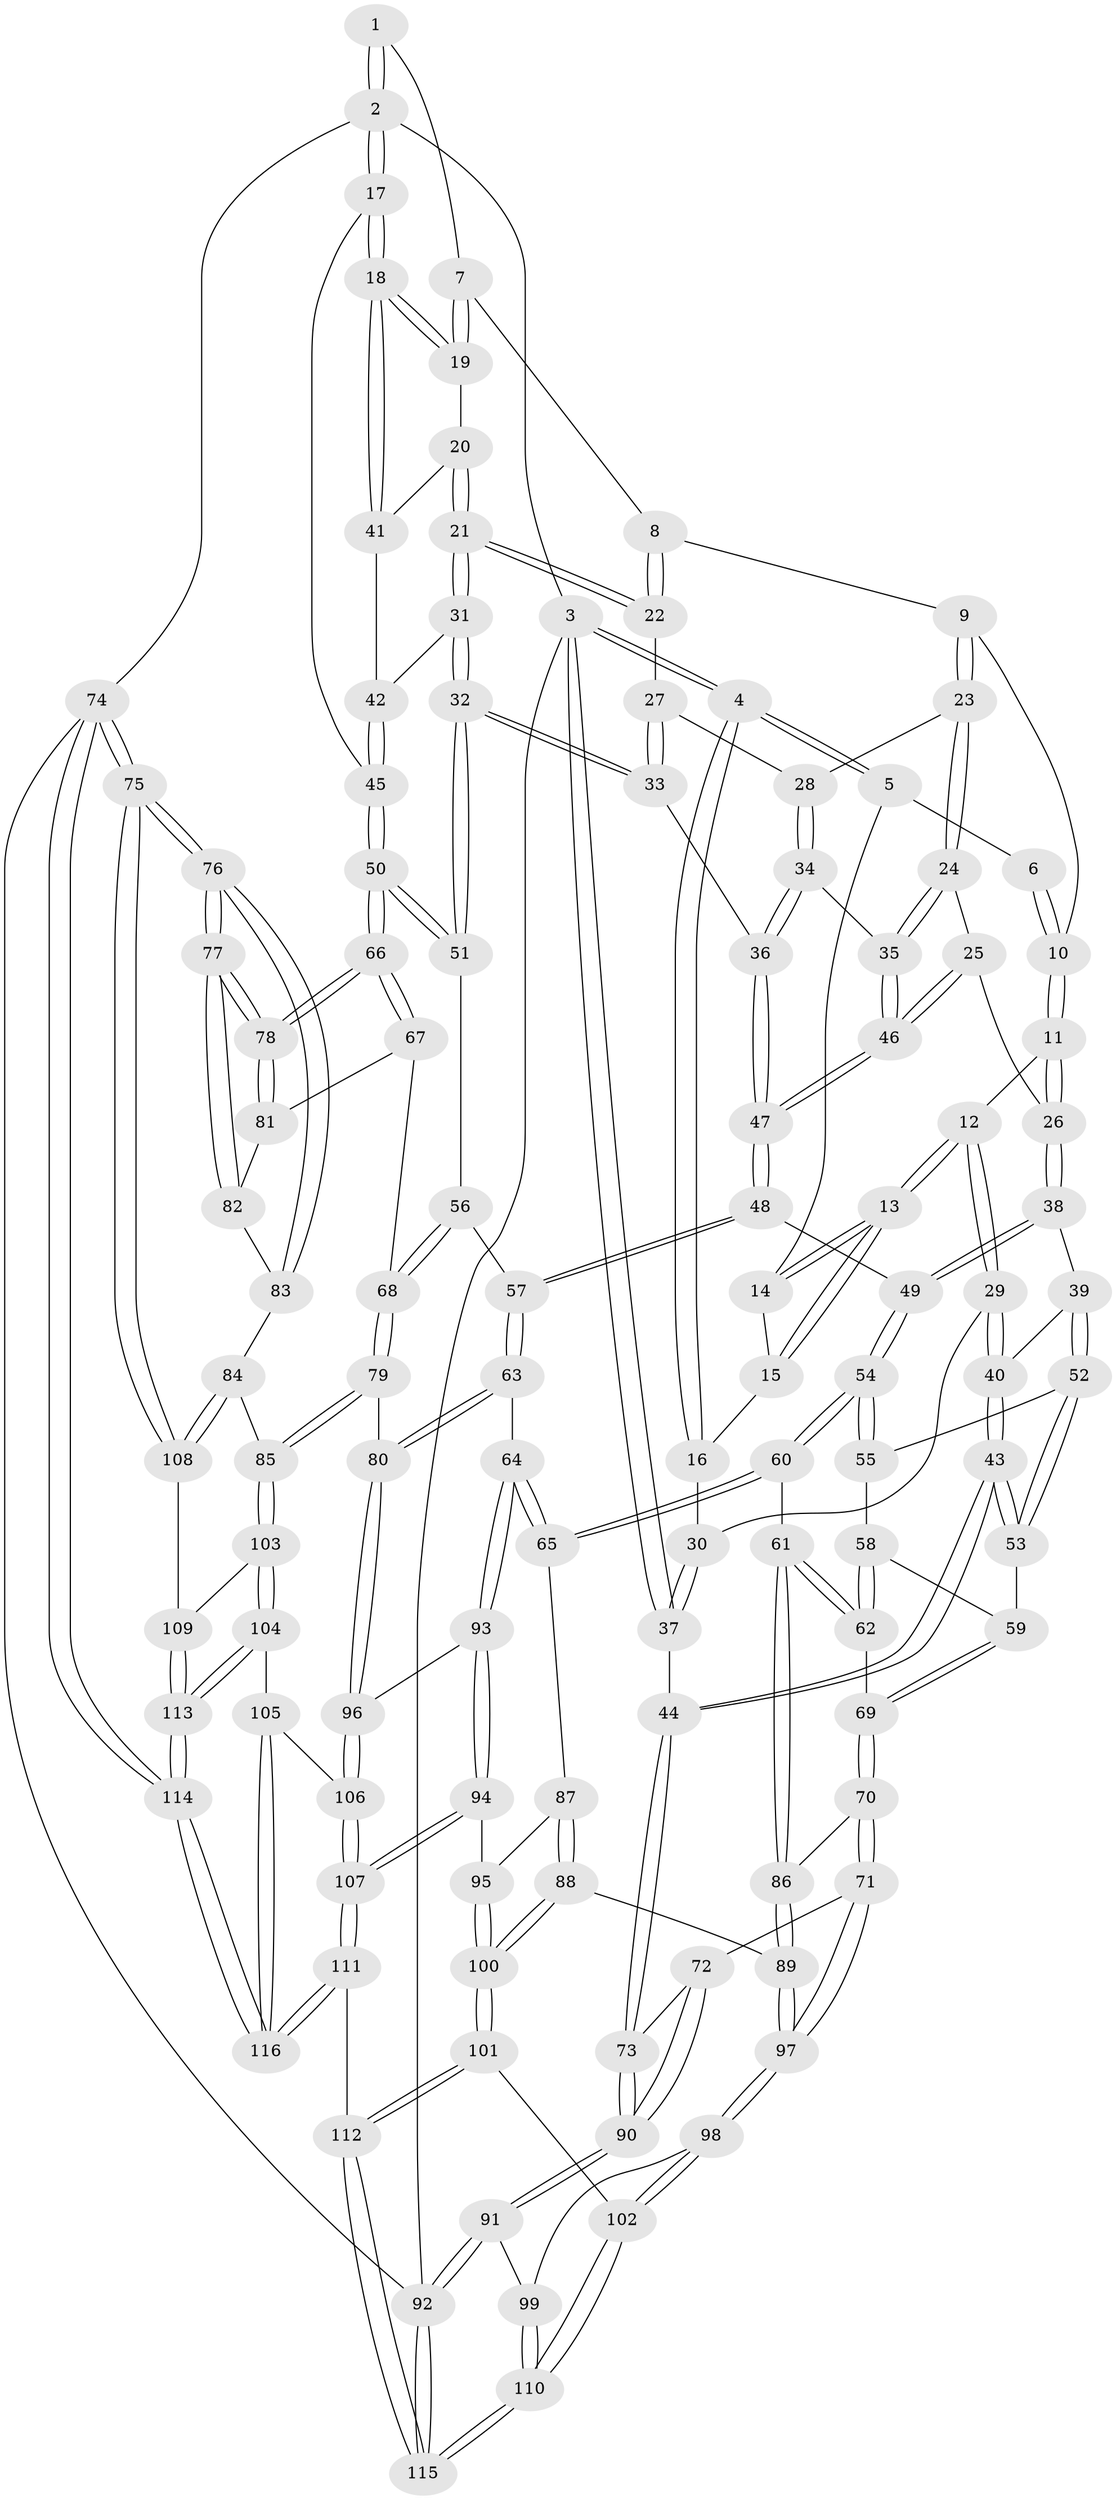 // coarse degree distribution, {3: 0.14814814814814814, 8: 0.012345679012345678, 6: 0.09876543209876543, 4: 0.2962962962962963, 5: 0.4444444444444444}
// Generated by graph-tools (version 1.1) at 2025/52/02/27/25 19:52:40]
// undirected, 116 vertices, 287 edges
graph export_dot {
graph [start="1"]
  node [color=gray90,style=filled];
  1 [pos="+0.7792834295065116+0"];
  2 [pos="+1+0"];
  3 [pos="+0+0"];
  4 [pos="+0+0"];
  5 [pos="+0.046259783342202286+0"];
  6 [pos="+0.48507540104463054+0"];
  7 [pos="+0.7721315398237991+0.049798836690680214"];
  8 [pos="+0.7047460345024606+0.13217224557490095"];
  9 [pos="+0.5761334948607706+0.1628153821495005"];
  10 [pos="+0.4704144443740048+0.03892061488680766"];
  11 [pos="+0.354332477954383+0.19471566348817615"];
  12 [pos="+0.29030155133683444+0.1743853062950219"];
  13 [pos="+0.2756958296417356+0.15576717395239695"];
  14 [pos="+0.14142396227849102+0"];
  15 [pos="+0.15176956403649658+0.15302398537503348"];
  16 [pos="+0.1168127546398702+0.1935132092997185"];
  17 [pos="+1+0.07911336169049206"];
  18 [pos="+1+0.1029640747166273"];
  19 [pos="+0.8533169126701076+0.16355367127279483"];
  20 [pos="+0.8528505024305153+0.24628714724664075"];
  21 [pos="+0.8444441876280181+0.27285563638800303"];
  22 [pos="+0.7073715225069519+0.22502934828707413"];
  23 [pos="+0.5717947093657776+0.195202410176574"];
  24 [pos="+0.5568999149857323+0.22515470059435388"];
  25 [pos="+0.42742544944373173+0.26855975012081934"];
  26 [pos="+0.37736366393286114+0.25686622812667237"];
  27 [pos="+0.7065104510709724+0.22635556476902213"];
  28 [pos="+0.6613933562912013+0.24995710292717546"];
  29 [pos="+0.15145925344009437+0.26690381801323865"];
  30 [pos="+0.12048068093068566+0.22699650252490863"];
  31 [pos="+0.8466348057785763+0.3195614308854629"];
  32 [pos="+0.8045702051848647+0.4259927977019045"];
  33 [pos="+0.7292510645175455+0.38511650801072655"];
  34 [pos="+0.6293002953293156+0.3213120798372577"];
  35 [pos="+0.5901433020978701+0.3148792569485414"];
  36 [pos="+0.6950382273877836+0.3772599601928522"];
  37 [pos="+0+0.21243170650704346"];
  38 [pos="+0.335971835435121+0.359677929196396"];
  39 [pos="+0.29363965417080523+0.3832797364220591"];
  40 [pos="+0.1483032206146209+0.2972596985384296"];
  41 [pos="+0.9977614529099804+0.2319620864264144"];
  42 [pos="+0.9285472534648145+0.3128516226734523"];
  43 [pos="+0+0.47036352429429557"];
  44 [pos="+0+0.47004340762643343"];
  45 [pos="+1+0.406395467767036"];
  46 [pos="+0.5279767661850269+0.3640906952886758"];
  47 [pos="+0.5162802540810726+0.4815224028879546"];
  48 [pos="+0.5028457809038749+0.5099857386880678"];
  49 [pos="+0.5002780010188889+0.5108019946322205"];
  50 [pos="+1+0.48837462351705757"];
  51 [pos="+0.815602918978567+0.4599303648056855"];
  52 [pos="+0.27091438878488683+0.42780452591002616"];
  53 [pos="+0+0.47872379899867257"];
  54 [pos="+0.4249555578481838+0.591491112613492"];
  55 [pos="+0.2747483401397198+0.4582450811787927"];
  56 [pos="+0.7953662373392684+0.507617609118875"];
  57 [pos="+0.6601851639141245+0.5891600690703931"];
  58 [pos="+0.2382953653712416+0.550470893304319"];
  59 [pos="+0.09235110053454752+0.5564098756511175"];
  60 [pos="+0.4223179956092474+0.5967923085447374"];
  61 [pos="+0.32931930428710693+0.6398521252169668"];
  62 [pos="+0.28783346787211395+0.6131258675074155"];
  63 [pos="+0.6576719569195126+0.6484570090952686"];
  64 [pos="+0.5860544595299719+0.7305859438750218"];
  65 [pos="+0.4679423713880853+0.6907968978110768"];
  66 [pos="+1+0.518294036780334"];
  67 [pos="+0.8886710885435004+0.6434835092727803"];
  68 [pos="+0.8557942035722821+0.6287151234428063"];
  69 [pos="+0.13667993281515953+0.655383884162393"];
  70 [pos="+0.14498857640284393+0.7300123014834555"];
  71 [pos="+0.14316013154626084+0.7384642047943591"];
  72 [pos="+0.11921292323536313+0.7418730962196513"];
  73 [pos="+0+0.5773743878056888"];
  74 [pos="+1+1"];
  75 [pos="+1+1"];
  76 [pos="+1+1"];
  77 [pos="+1+0.7870401900505566"];
  78 [pos="+1+0.5535910571734071"];
  79 [pos="+0.7821899366317708+0.7661602696389922"];
  80 [pos="+0.7626520495918782+0.7604952690125191"];
  81 [pos="+0.9337793196979912+0.7092227420819827"];
  82 [pos="+0.934877300702196+0.722428430367839"];
  83 [pos="+0.9250708306818296+0.7551690525667457"];
  84 [pos="+0.8501623098943035+0.8001923682082739"];
  85 [pos="+0.8026288746658725+0.7918586429213396"];
  86 [pos="+0.32598948599890365+0.6478938817877162"];
  87 [pos="+0.45042494455262816+0.7459311203917933"];
  88 [pos="+0.3210565302197323+0.77814269913598"];
  89 [pos="+0.3173228940608471+0.7737153758851743"];
  90 [pos="+0+0.9427348896744338"];
  91 [pos="+0+1"];
  92 [pos="+0+1"];
  93 [pos="+0.5872527176106883+0.7698600562730542"];
  94 [pos="+0.5232962551011611+0.8491522091823549"];
  95 [pos="+0.46209506198948613+0.7990096070543788"];
  96 [pos="+0.6621515198596223+0.8208893542881422"];
  97 [pos="+0.17213576243410003+0.7876035352646505"];
  98 [pos="+0.1692461424286781+0.8174818146294919"];
  99 [pos="+0.12372480126304876+0.8638287235280016"];
  100 [pos="+0.34901083301784663+0.8566782215248204"];
  101 [pos="+0.34866984685235614+0.8626387079576563"];
  102 [pos="+0.22396817865648602+0.8895346023416454"];
  103 [pos="+0.7822899549763169+0.8604362184027035"];
  104 [pos="+0.7515262462165303+0.9032701425526356"];
  105 [pos="+0.7264132161909302+0.9070515627707055"];
  106 [pos="+0.6635164166651047+0.9105129941151183"];
  107 [pos="+0.5270525164718158+1"];
  108 [pos="+0.8785352353420608+0.8370338478378776"];
  109 [pos="+0.8507134733561896+0.9159125787598751"];
  110 [pos="+0.20243990547004423+1"];
  111 [pos="+0.4798870967102392+1"];
  112 [pos="+0.47392451379131767+1"];
  113 [pos="+1+1"];
  114 [pos="+1+1"];
  115 [pos="+0.20534803139813532+1"];
  116 [pos="+0.7455748123973791+1"];
  1 -- 2;
  1 -- 2;
  1 -- 7;
  2 -- 3;
  2 -- 17;
  2 -- 17;
  2 -- 74;
  3 -- 4;
  3 -- 4;
  3 -- 37;
  3 -- 37;
  3 -- 92;
  4 -- 5;
  4 -- 5;
  4 -- 16;
  4 -- 16;
  5 -- 6;
  5 -- 14;
  6 -- 10;
  6 -- 10;
  7 -- 8;
  7 -- 19;
  7 -- 19;
  8 -- 9;
  8 -- 22;
  8 -- 22;
  9 -- 10;
  9 -- 23;
  9 -- 23;
  10 -- 11;
  10 -- 11;
  11 -- 12;
  11 -- 26;
  11 -- 26;
  12 -- 13;
  12 -- 13;
  12 -- 29;
  12 -- 29;
  13 -- 14;
  13 -- 14;
  13 -- 15;
  13 -- 15;
  14 -- 15;
  15 -- 16;
  16 -- 30;
  17 -- 18;
  17 -- 18;
  17 -- 45;
  18 -- 19;
  18 -- 19;
  18 -- 41;
  18 -- 41;
  19 -- 20;
  20 -- 21;
  20 -- 21;
  20 -- 41;
  21 -- 22;
  21 -- 22;
  21 -- 31;
  21 -- 31;
  22 -- 27;
  23 -- 24;
  23 -- 24;
  23 -- 28;
  24 -- 25;
  24 -- 35;
  24 -- 35;
  25 -- 26;
  25 -- 46;
  25 -- 46;
  26 -- 38;
  26 -- 38;
  27 -- 28;
  27 -- 33;
  27 -- 33;
  28 -- 34;
  28 -- 34;
  29 -- 30;
  29 -- 40;
  29 -- 40;
  30 -- 37;
  30 -- 37;
  31 -- 32;
  31 -- 32;
  31 -- 42;
  32 -- 33;
  32 -- 33;
  32 -- 51;
  32 -- 51;
  33 -- 36;
  34 -- 35;
  34 -- 36;
  34 -- 36;
  35 -- 46;
  35 -- 46;
  36 -- 47;
  36 -- 47;
  37 -- 44;
  38 -- 39;
  38 -- 49;
  38 -- 49;
  39 -- 40;
  39 -- 52;
  39 -- 52;
  40 -- 43;
  40 -- 43;
  41 -- 42;
  42 -- 45;
  42 -- 45;
  43 -- 44;
  43 -- 44;
  43 -- 53;
  43 -- 53;
  44 -- 73;
  44 -- 73;
  45 -- 50;
  45 -- 50;
  46 -- 47;
  46 -- 47;
  47 -- 48;
  47 -- 48;
  48 -- 49;
  48 -- 57;
  48 -- 57;
  49 -- 54;
  49 -- 54;
  50 -- 51;
  50 -- 51;
  50 -- 66;
  50 -- 66;
  51 -- 56;
  52 -- 53;
  52 -- 53;
  52 -- 55;
  53 -- 59;
  54 -- 55;
  54 -- 55;
  54 -- 60;
  54 -- 60;
  55 -- 58;
  56 -- 57;
  56 -- 68;
  56 -- 68;
  57 -- 63;
  57 -- 63;
  58 -- 59;
  58 -- 62;
  58 -- 62;
  59 -- 69;
  59 -- 69;
  60 -- 61;
  60 -- 65;
  60 -- 65;
  61 -- 62;
  61 -- 62;
  61 -- 86;
  61 -- 86;
  62 -- 69;
  63 -- 64;
  63 -- 80;
  63 -- 80;
  64 -- 65;
  64 -- 65;
  64 -- 93;
  64 -- 93;
  65 -- 87;
  66 -- 67;
  66 -- 67;
  66 -- 78;
  66 -- 78;
  67 -- 68;
  67 -- 81;
  68 -- 79;
  68 -- 79;
  69 -- 70;
  69 -- 70;
  70 -- 71;
  70 -- 71;
  70 -- 86;
  71 -- 72;
  71 -- 97;
  71 -- 97;
  72 -- 73;
  72 -- 90;
  72 -- 90;
  73 -- 90;
  73 -- 90;
  74 -- 75;
  74 -- 75;
  74 -- 114;
  74 -- 114;
  74 -- 92;
  75 -- 76;
  75 -- 76;
  75 -- 108;
  75 -- 108;
  76 -- 77;
  76 -- 77;
  76 -- 83;
  76 -- 83;
  77 -- 78;
  77 -- 78;
  77 -- 82;
  77 -- 82;
  78 -- 81;
  78 -- 81;
  79 -- 80;
  79 -- 85;
  79 -- 85;
  80 -- 96;
  80 -- 96;
  81 -- 82;
  82 -- 83;
  83 -- 84;
  84 -- 85;
  84 -- 108;
  84 -- 108;
  85 -- 103;
  85 -- 103;
  86 -- 89;
  86 -- 89;
  87 -- 88;
  87 -- 88;
  87 -- 95;
  88 -- 89;
  88 -- 100;
  88 -- 100;
  89 -- 97;
  89 -- 97;
  90 -- 91;
  90 -- 91;
  91 -- 92;
  91 -- 92;
  91 -- 99;
  92 -- 115;
  92 -- 115;
  93 -- 94;
  93 -- 94;
  93 -- 96;
  94 -- 95;
  94 -- 107;
  94 -- 107;
  95 -- 100;
  95 -- 100;
  96 -- 106;
  96 -- 106;
  97 -- 98;
  97 -- 98;
  98 -- 99;
  98 -- 102;
  98 -- 102;
  99 -- 110;
  99 -- 110;
  100 -- 101;
  100 -- 101;
  101 -- 102;
  101 -- 112;
  101 -- 112;
  102 -- 110;
  102 -- 110;
  103 -- 104;
  103 -- 104;
  103 -- 109;
  104 -- 105;
  104 -- 113;
  104 -- 113;
  105 -- 106;
  105 -- 116;
  105 -- 116;
  106 -- 107;
  106 -- 107;
  107 -- 111;
  107 -- 111;
  108 -- 109;
  109 -- 113;
  109 -- 113;
  110 -- 115;
  110 -- 115;
  111 -- 112;
  111 -- 116;
  111 -- 116;
  112 -- 115;
  112 -- 115;
  113 -- 114;
  113 -- 114;
  114 -- 116;
  114 -- 116;
}
